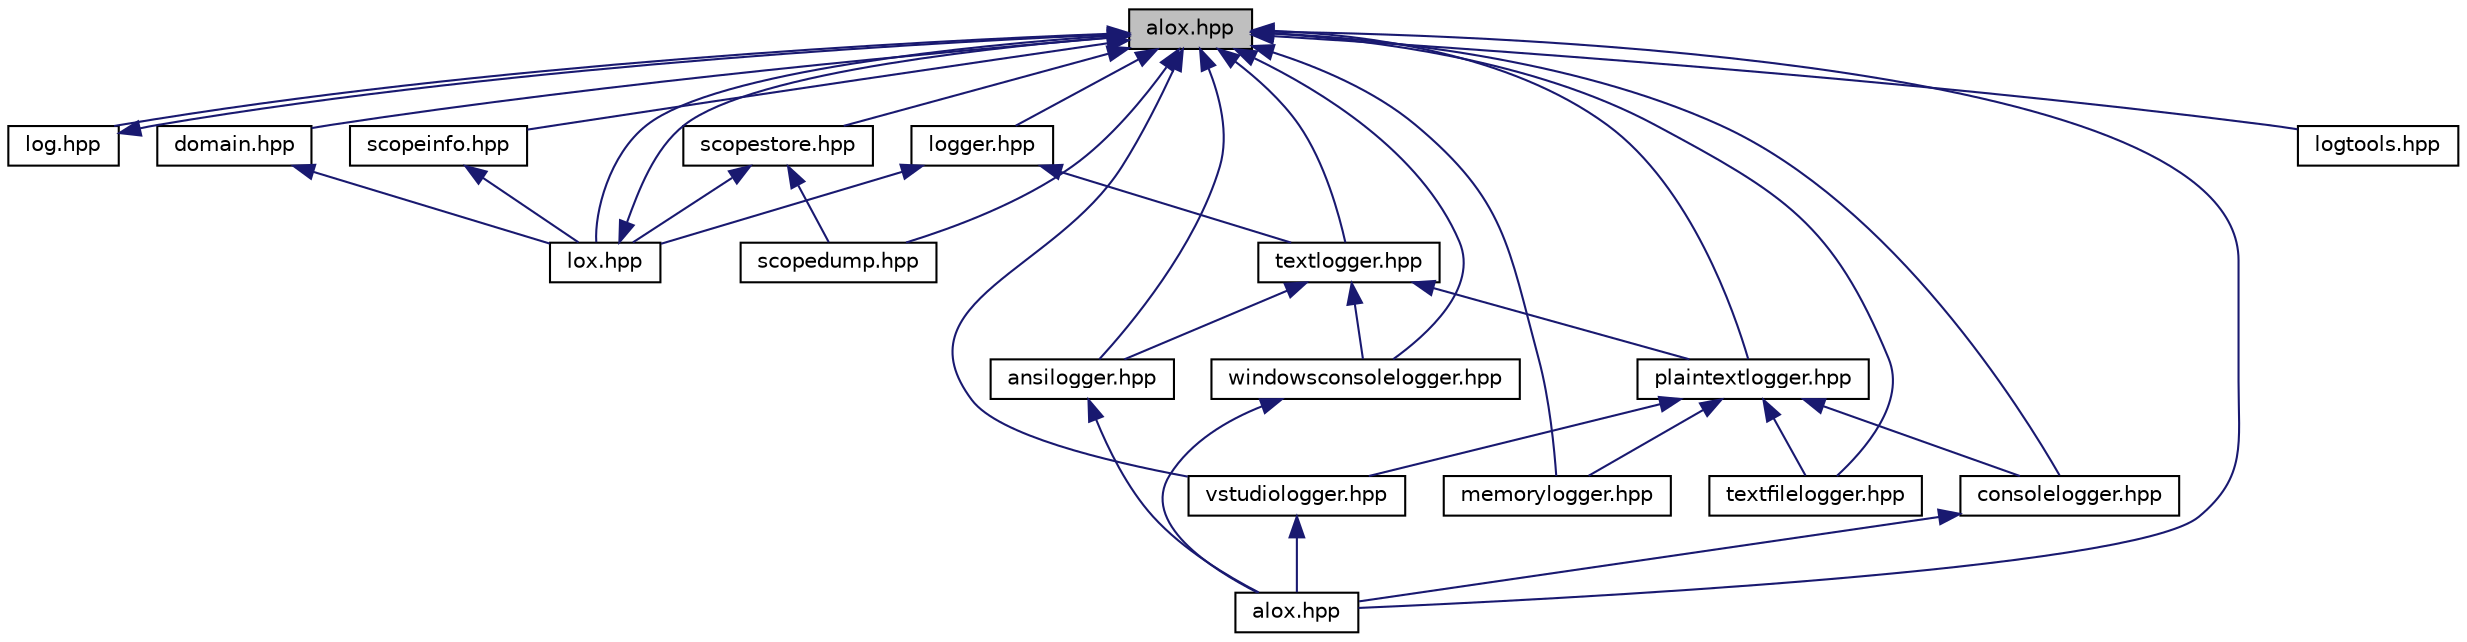 digraph "alox.hpp"
{
  edge [fontname="Helvetica",fontsize="10",labelfontname="Helvetica",labelfontsize="10"];
  node [fontname="Helvetica",fontsize="10",shape=record];
  Node92 [label="alox.hpp",height=0.2,width=0.4,color="black", fillcolor="grey75", style="filled", fontcolor="black"];
  Node92 -> Node93 [dir="back",color="midnightblue",fontsize="10",style="solid",fontname="Helvetica"];
  Node92 -> Node94 [dir="back",color="midnightblue",fontsize="10",style="solid",fontname="Helvetica"];
  Node92 -> Node95 [dir="back",color="midnightblue",fontsize="10",style="solid",fontname="Helvetica"];
  Node92 -> Node96 [dir="back",color="midnightblue",fontsize="10",style="solid",fontname="Helvetica"];
  Node92 -> Node97 [dir="back",color="midnightblue",fontsize="10",style="solid",fontname="Helvetica"];
  Node92 -> Node98 [dir="back",color="midnightblue",fontsize="10",style="solid",fontname="Helvetica"];
  Node92 -> Node99 [dir="back",color="midnightblue",fontsize="10",style="solid",fontname="Helvetica"];
  Node92 -> Node100 [dir="back",color="midnightblue",fontsize="10",style="solid",fontname="Helvetica"];
  Node92 -> Node101 [dir="back",color="midnightblue",fontsize="10",style="solid",fontname="Helvetica"];
  Node92 -> Node102 [dir="back",color="midnightblue",fontsize="10",style="solid",fontname="Helvetica"];
  Node92 -> Node103 [dir="back",color="midnightblue",fontsize="10",style="solid",fontname="Helvetica"];
  Node92 -> Node104 [dir="back",color="midnightblue",fontsize="10",style="solid",fontname="Helvetica"];
  Node92 -> Node105 [dir="back",color="midnightblue",fontsize="10",style="solid",fontname="Helvetica"];
  Node92 -> Node106 [dir="back",color="midnightblue",fontsize="10",style="solid",fontname="Helvetica"];
  Node92 -> Node107 [dir="back",color="midnightblue",fontsize="10",style="solid",fontname="Helvetica"];
  Node92 -> Node108 [dir="back",color="midnightblue",fontsize="10",style="solid",fontname="Helvetica"];
  Node92 -> Node109 [dir="back",color="midnightblue",fontsize="10",style="solid",fontname="Helvetica"];
  Node93 -> Node92 [dir="back",color="midnightblue",fontsize="10",style="solid",fontname="Helvetica"];
  Node94 -> Node92 [dir="back",color="midnightblue",fontsize="10",style="solid",fontname="Helvetica"];
  Node95 -> Node94 [dir="back",color="midnightblue",fontsize="10",style="solid",fontname="Helvetica"];
  Node96 -> Node94 [dir="back",color="midnightblue",fontsize="10",style="solid",fontname="Helvetica"];
  Node96 -> Node97 [dir="back",color="midnightblue",fontsize="10",style="solid",fontname="Helvetica"];
  Node97 -> Node98 [dir="back",color="midnightblue",fontsize="10",style="solid",fontname="Helvetica"];
  Node97 -> Node104 [dir="back",color="midnightblue",fontsize="10",style="solid",fontname="Helvetica"];
  Node97 -> Node105 [dir="back",color="midnightblue",fontsize="10",style="solid",fontname="Helvetica"];
  Node98 -> Node99 [dir="back",color="midnightblue",fontsize="10",style="solid",fontname="Helvetica"];
  Node98 -> Node101 [dir="back",color="midnightblue",fontsize="10",style="solid",fontname="Helvetica"];
  Node98 -> Node102 [dir="back",color="midnightblue",fontsize="10",style="solid",fontname="Helvetica"];
  Node98 -> Node103 [dir="back",color="midnightblue",fontsize="10",style="solid",fontname="Helvetica"];
  Node99 -> Node100 [dir="back",color="midnightblue",fontsize="10",style="solid",fontname="Helvetica"];
  Node103 -> Node100 [dir="back",color="midnightblue",fontsize="10",style="solid",fontname="Helvetica"];
  Node104 -> Node100 [dir="back",color="midnightblue",fontsize="10",style="solid",fontname="Helvetica"];
  Node105 -> Node100 [dir="back",color="midnightblue",fontsize="10",style="solid",fontname="Helvetica"];
  Node107 -> Node94 [dir="back",color="midnightblue",fontsize="10",style="solid",fontname="Helvetica"];
  Node107 -> Node106 [dir="back",color="midnightblue",fontsize="10",style="solid",fontname="Helvetica"];
  Node108 -> Node94 [dir="back",color="midnightblue",fontsize="10",style="solid",fontname="Helvetica"];
  Node93 [label="log.hpp",height=0.2,width=0.4,color="black", fillcolor="white", style="filled",URL="$log_8hpp.html"];
  Node94 [label="lox.hpp",height=0.2,width=0.4,color="black", fillcolor="white", style="filled",URL="$lox_8hpp.html"];
  Node95 [label="domain.hpp",height=0.2,width=0.4,color="black", fillcolor="white", style="filled",URL="$domain_8hpp.html"];
  Node96 [label="logger.hpp",height=0.2,width=0.4,color="black", fillcolor="white", style="filled",URL="$logger_8hpp.html"];
  Node97 [label="textlogger.hpp",height=0.2,width=0.4,color="black", fillcolor="white", style="filled",URL="$textlogger_8hpp.html"];
  Node98 [label="plaintextlogger.hpp",height=0.2,width=0.4,color="black", fillcolor="white", style="filled",URL="$plaintextlogger_8hpp.html"];
  Node99 [label="consolelogger.hpp",height=0.2,width=0.4,color="black", fillcolor="white", style="filled",URL="$consolelogger_8hpp.html"];
  Node100 [label="alox.hpp",height=0.2,width=0.4,color="black", fillcolor="white", style="filled",URL="$alox_8hpp_source.html"];
  Node101 [label="memorylogger.hpp",height=0.2,width=0.4,color="black", fillcolor="white", style="filled",URL="$memorylogger_8hpp.html"];
  Node102 [label="textfilelogger.hpp",height=0.2,width=0.4,color="black", fillcolor="white", style="filled",URL="$textfilelogger_8hpp.html"];
  Node103 [label="vstudiologger.hpp",height=0.2,width=0.4,color="black", fillcolor="white", style="filled",URL="$vstudiologger_8hpp.html"];
  Node104 [label="ansilogger.hpp",height=0.2,width=0.4,color="black", fillcolor="white", style="filled",URL="$ansilogger_8hpp.html"];
  Node105 [label="windowsconsolelogger.hpp",height=0.2,width=0.4,color="black", fillcolor="white", style="filled",URL="$windowsconsolelogger_8hpp.html"];
  Node106 [label="scopedump.hpp",height=0.2,width=0.4,color="black", fillcolor="white", style="filled",URL="$scopedump_8hpp.html"];
  Node107 [label="scopestore.hpp",height=0.2,width=0.4,color="black", fillcolor="white", style="filled",URL="$scopestore_8hpp.html"];
  Node108 [label="scopeinfo.hpp",height=0.2,width=0.4,color="black", fillcolor="white", style="filled",URL="$scopeinfo_8hpp.html"];
  Node109 [label="logtools.hpp",height=0.2,width=0.4,color="black", fillcolor="white", style="filled",URL="$logtools_8hpp.html"];
}

